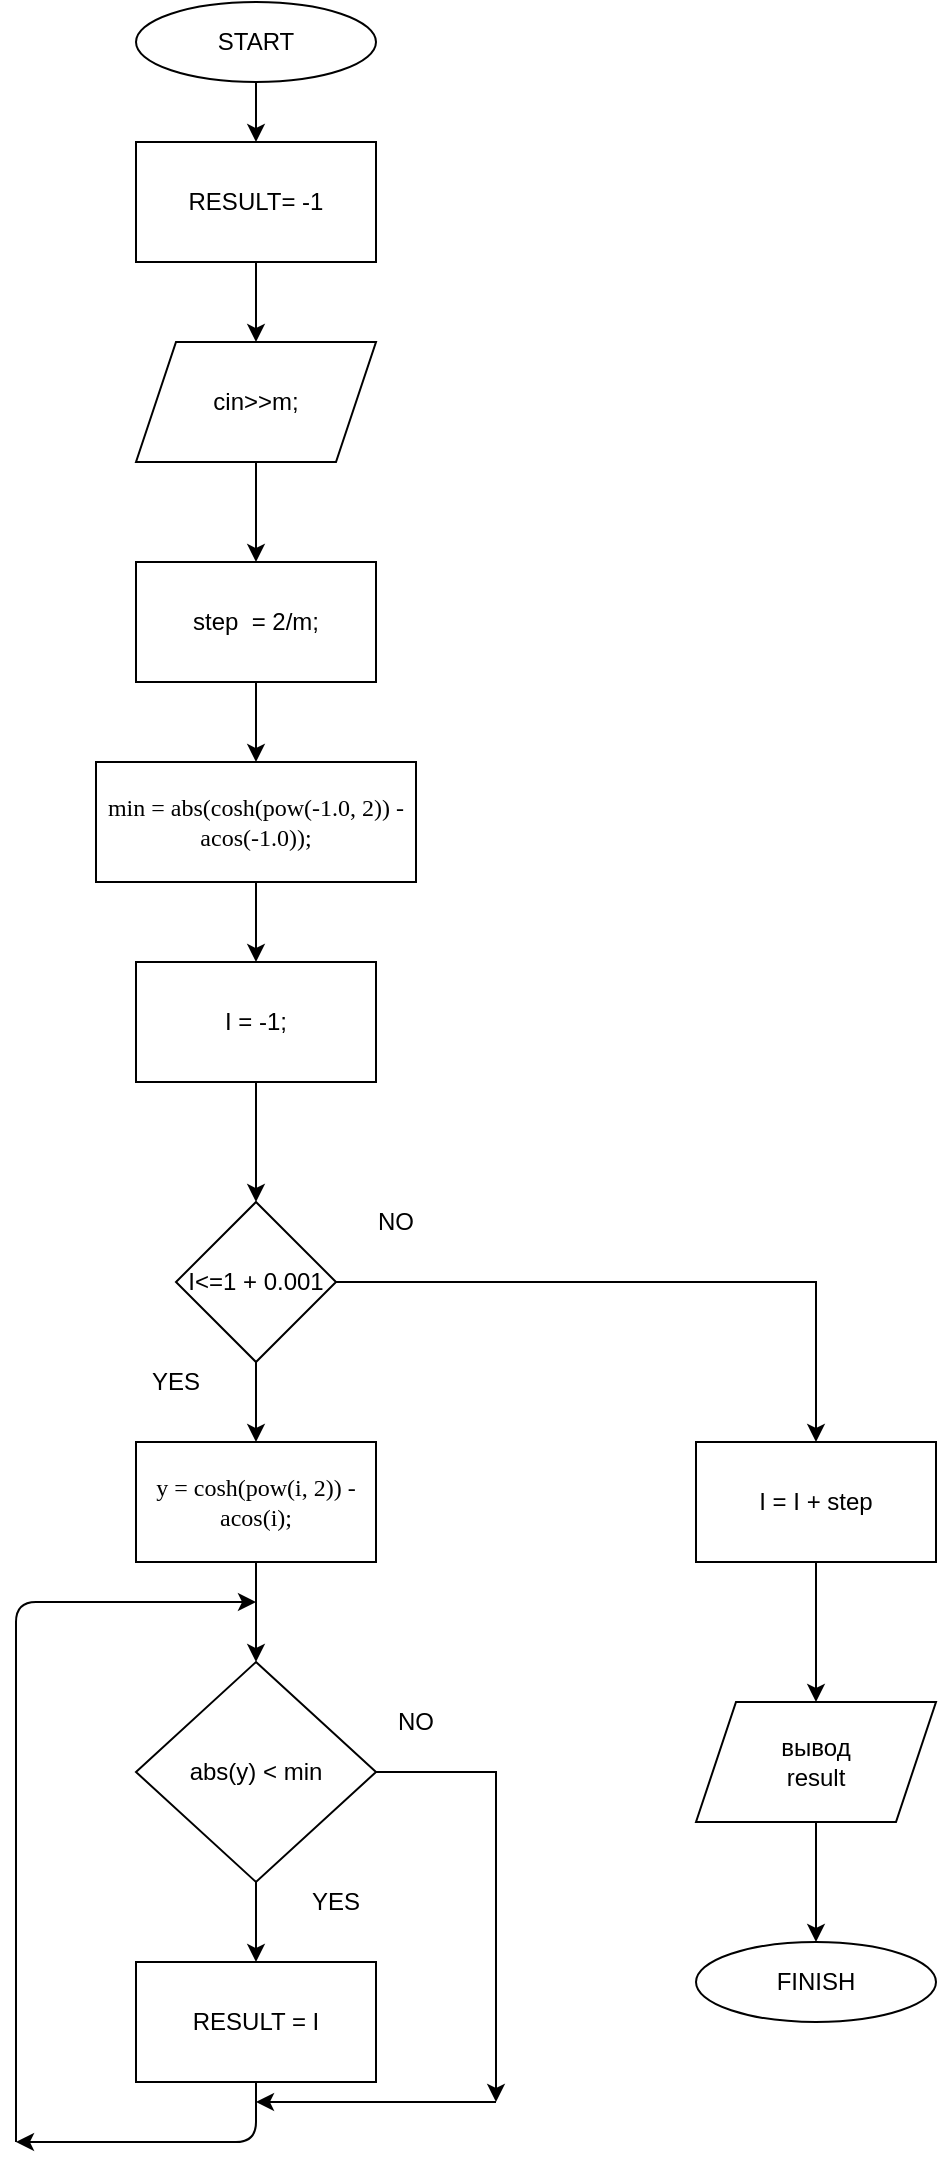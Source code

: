 <mxfile version="13.7.5" type="device"><diagram id="rnnl2Am21zeeeOKlTa71" name="Page-1"><mxGraphModel dx="788" dy="953" grid="1" gridSize="10" guides="1" tooltips="1" connect="1" arrows="1" fold="1" page="1" pageScale="1" pageWidth="2339" pageHeight="3300" math="0" shadow="0"><root><mxCell id="0"/><mxCell id="1" parent="0"/><mxCell id="A2WDUR_BsK6JxX02Oism-18" style="edgeStyle=orthogonalEdgeStyle;rounded=0;orthogonalLoop=1;jettySize=auto;html=1;entryX=0.5;entryY=0;entryDx=0;entryDy=0;" edge="1" parent="1" source="A2WDUR_BsK6JxX02Oism-19" target="A2WDUR_BsK6JxX02Oism-21"><mxGeometry relative="1" as="geometry"/></mxCell><mxCell id="A2WDUR_BsK6JxX02Oism-19" value="START" style="ellipse;whiteSpace=wrap;html=1;" vertex="1" parent="1"><mxGeometry x="250" y="130" width="120" height="40" as="geometry"/></mxCell><mxCell id="A2WDUR_BsK6JxX02Oism-20" style="edgeStyle=orthogonalEdgeStyle;rounded=0;orthogonalLoop=1;jettySize=auto;html=1;" edge="1" parent="1" source="A2WDUR_BsK6JxX02Oism-21" target="A2WDUR_BsK6JxX02Oism-23"><mxGeometry relative="1" as="geometry"/></mxCell><mxCell id="A2WDUR_BsK6JxX02Oism-21" value="RESULT= -1" style="rounded=0;whiteSpace=wrap;html=1;" vertex="1" parent="1"><mxGeometry x="250" y="200" width="120" height="60" as="geometry"/></mxCell><mxCell id="A2WDUR_BsK6JxX02Oism-22" style="edgeStyle=orthogonalEdgeStyle;rounded=0;orthogonalLoop=1;jettySize=auto;html=1;entryX=0.5;entryY=0;entryDx=0;entryDy=0;" edge="1" parent="1" source="A2WDUR_BsK6JxX02Oism-23" target="A2WDUR_BsK6JxX02Oism-25"><mxGeometry relative="1" as="geometry"/></mxCell><mxCell id="A2WDUR_BsK6JxX02Oism-23" value="cin&amp;gt;&amp;gt;m;" style="shape=parallelogram;perimeter=parallelogramPerimeter;whiteSpace=wrap;html=1;fixedSize=1;" vertex="1" parent="1"><mxGeometry x="250" y="300" width="120" height="60" as="geometry"/></mxCell><mxCell id="A2WDUR_BsK6JxX02Oism-24" style="edgeStyle=orthogonalEdgeStyle;rounded=0;orthogonalLoop=1;jettySize=auto;html=1;entryX=0.5;entryY=0;entryDx=0;entryDy=0;" edge="1" parent="1" source="A2WDUR_BsK6JxX02Oism-25" target="A2WDUR_BsK6JxX02Oism-27"><mxGeometry relative="1" as="geometry"/></mxCell><mxCell id="A2WDUR_BsK6JxX02Oism-25" value="step &amp;nbsp;= 2/m;" style="rounded=0;whiteSpace=wrap;html=1;" vertex="1" parent="1"><mxGeometry x="250" y="410" width="120" height="60" as="geometry"/></mxCell><mxCell id="A2WDUR_BsK6JxX02Oism-26" style="edgeStyle=orthogonalEdgeStyle;rounded=0;orthogonalLoop=1;jettySize=auto;html=1;entryX=0.5;entryY=0;entryDx=0;entryDy=0;" edge="1" parent="1" source="A2WDUR_BsK6JxX02Oism-27" target="A2WDUR_BsK6JxX02Oism-29"><mxGeometry relative="1" as="geometry"/></mxCell><mxCell id="A2WDUR_BsK6JxX02Oism-27" value="&lt;p style=&quot;margin: 0px; font-stretch: normal; line-height: normal; font-family: menlo;&quot;&gt;min = &lt;span style=&quot;&quot;&gt;abs&lt;/span&gt;(&lt;span style=&quot;&quot;&gt;cosh&lt;/span&gt;(&lt;span style=&quot;&quot;&gt;pow&lt;/span&gt;(-&lt;span style=&quot;&quot;&gt;1.0&lt;/span&gt;, &lt;span style=&quot;&quot;&gt;2&lt;/span&gt;)) - &lt;span style=&quot;&quot;&gt;acos&lt;/span&gt;(-&lt;span style=&quot;&quot;&gt;1.0&lt;/span&gt;));&lt;/p&gt;" style="rounded=0;whiteSpace=wrap;html=1;labelBackgroundColor=none;" vertex="1" parent="1"><mxGeometry x="230" y="510" width="160" height="60" as="geometry"/></mxCell><mxCell id="A2WDUR_BsK6JxX02Oism-28" style="edgeStyle=orthogonalEdgeStyle;rounded=0;orthogonalLoop=1;jettySize=auto;html=1;entryX=0.5;entryY=0;entryDx=0;entryDy=0;" edge="1" parent="1" source="A2WDUR_BsK6JxX02Oism-29" target="A2WDUR_BsK6JxX02Oism-32"><mxGeometry relative="1" as="geometry"/></mxCell><mxCell id="A2WDUR_BsK6JxX02Oism-29" value="I = -1;" style="rounded=0;whiteSpace=wrap;html=1;" vertex="1" parent="1"><mxGeometry x="250" y="610" width="120" height="60" as="geometry"/></mxCell><mxCell id="A2WDUR_BsK6JxX02Oism-31" style="edgeStyle=orthogonalEdgeStyle;rounded=0;orthogonalLoop=1;jettySize=auto;html=1;entryX=0.5;entryY=0;entryDx=0;entryDy=0;" edge="1" parent="1" source="A2WDUR_BsK6JxX02Oism-32" target="A2WDUR_BsK6JxX02Oism-36"><mxGeometry relative="1" as="geometry"/></mxCell><mxCell id="A2WDUR_BsK6JxX02Oism-52" style="edgeStyle=orthogonalEdgeStyle;rounded=0;orthogonalLoop=1;jettySize=auto;html=1;entryX=0.5;entryY=0;entryDx=0;entryDy=0;" edge="1" parent="1" source="A2WDUR_BsK6JxX02Oism-32" target="A2WDUR_BsK6JxX02Oism-49"><mxGeometry relative="1" as="geometry"/></mxCell><mxCell id="A2WDUR_BsK6JxX02Oism-32" value="I&amp;lt;=1 + 0.001" style="rhombus;whiteSpace=wrap;html=1;" vertex="1" parent="1"><mxGeometry x="270" y="730" width="80" height="80" as="geometry"/></mxCell><mxCell id="A2WDUR_BsK6JxX02Oism-33" value="NO" style="text;html=1;strokeColor=none;fillColor=none;align=center;verticalAlign=middle;whiteSpace=wrap;rounded=0;" vertex="1" parent="1"><mxGeometry x="360" y="730" width="40" height="20" as="geometry"/></mxCell><mxCell id="A2WDUR_BsK6JxX02Oism-34" value="YES" style="text;html=1;strokeColor=none;fillColor=none;align=center;verticalAlign=middle;whiteSpace=wrap;rounded=0;" vertex="1" parent="1"><mxGeometry x="250" y="810" width="40" height="20" as="geometry"/></mxCell><mxCell id="A2WDUR_BsK6JxX02Oism-35" style="edgeStyle=orthogonalEdgeStyle;rounded=0;orthogonalLoop=1;jettySize=auto;html=1;entryX=0.5;entryY=0;entryDx=0;entryDy=0;" edge="1" parent="1" source="A2WDUR_BsK6JxX02Oism-36" target="A2WDUR_BsK6JxX02Oism-42"><mxGeometry relative="1" as="geometry"/></mxCell><mxCell id="A2WDUR_BsK6JxX02Oism-36" value="&lt;p style=&quot;margin: 0px; font-stretch: normal; line-height: normal; font-family: menlo;&quot;&gt;y = &lt;span style=&quot;&quot;&gt;cosh&lt;/span&gt;(&lt;span style=&quot;&quot;&gt;pow&lt;/span&gt;(i, &lt;span style=&quot;&quot;&gt;2&lt;/span&gt;)) - &lt;span style=&quot;&quot;&gt;acos&lt;/span&gt;(i);&lt;/p&gt;" style="rounded=0;whiteSpace=wrap;html=1;labelBackgroundColor=none;" vertex="1" parent="1"><mxGeometry x="250" y="850" width="120" height="60" as="geometry"/></mxCell><mxCell id="A2WDUR_BsK6JxX02Oism-37" style="edgeStyle=orthogonalEdgeStyle;rounded=0;orthogonalLoop=1;jettySize=auto;html=1;" edge="1" parent="1" source="A2WDUR_BsK6JxX02Oism-38" target="A2WDUR_BsK6JxX02Oism-39"><mxGeometry relative="1" as="geometry"/></mxCell><mxCell id="A2WDUR_BsK6JxX02Oism-38" value="вывод&lt;br&gt;result" style="shape=parallelogram;perimeter=parallelogramPerimeter;whiteSpace=wrap;html=1;fixedSize=1;" vertex="1" parent="1"><mxGeometry x="530" y="980" width="120" height="60" as="geometry"/></mxCell><mxCell id="A2WDUR_BsK6JxX02Oism-39" value="FINISH" style="ellipse;whiteSpace=wrap;html=1;" vertex="1" parent="1"><mxGeometry x="530" y="1100" width="120" height="40" as="geometry"/></mxCell><mxCell id="A2WDUR_BsK6JxX02Oism-40" style="edgeStyle=orthogonalEdgeStyle;rounded=0;orthogonalLoop=1;jettySize=auto;html=1;" edge="1" parent="1" source="A2WDUR_BsK6JxX02Oism-42"><mxGeometry relative="1" as="geometry"><mxPoint x="430" y="1180" as="targetPoint"/><Array as="points"><mxPoint x="430" y="1015.0"/></Array></mxGeometry></mxCell><mxCell id="A2WDUR_BsK6JxX02Oism-41" style="edgeStyle=orthogonalEdgeStyle;rounded=0;orthogonalLoop=1;jettySize=auto;html=1;" edge="1" parent="1" source="A2WDUR_BsK6JxX02Oism-42"><mxGeometry relative="1" as="geometry"><mxPoint x="310" y="1110.0" as="targetPoint"/></mxGeometry></mxCell><mxCell id="A2WDUR_BsK6JxX02Oism-42" value="abs(y) &amp;lt; min" style="rhombus;whiteSpace=wrap;html=1;" vertex="1" parent="1"><mxGeometry x="250" y="960" width="120" height="110" as="geometry"/></mxCell><mxCell id="A2WDUR_BsK6JxX02Oism-43" value="NO" style="text;html=1;strokeColor=none;fillColor=none;align=center;verticalAlign=middle;whiteSpace=wrap;rounded=0;" vertex="1" parent="1"><mxGeometry x="370" y="980" width="40" height="20" as="geometry"/></mxCell><mxCell id="A2WDUR_BsK6JxX02Oism-44" value="YES" style="text;html=1;strokeColor=none;fillColor=none;align=center;verticalAlign=middle;whiteSpace=wrap;rounded=0;" vertex="1" parent="1"><mxGeometry x="330" y="1070" width="40" height="20" as="geometry"/></mxCell><mxCell id="A2WDUR_BsK6JxX02Oism-45" value="RESULT = I" style="rounded=0;whiteSpace=wrap;html=1;" vertex="1" parent="1"><mxGeometry x="250" y="1110" width="120" height="60" as="geometry"/></mxCell><mxCell id="A2WDUR_BsK6JxX02Oism-46" value="" style="endArrow=classic;html=1;exitX=0.5;exitY=1;exitDx=0;exitDy=0;" edge="1" parent="1" source="A2WDUR_BsK6JxX02Oism-45"><mxGeometry width="50" height="50" relative="1" as="geometry"><mxPoint x="310" y="1200" as="sourcePoint"/><mxPoint x="190" y="1200" as="targetPoint"/><Array as="points"><mxPoint x="310" y="1200"/></Array></mxGeometry></mxCell><mxCell id="A2WDUR_BsK6JxX02Oism-47" value="" style="endArrow=classic;html=1;" edge="1" parent="1"><mxGeometry width="50" height="50" relative="1" as="geometry"><mxPoint x="430" y="1180" as="sourcePoint"/><mxPoint x="310" y="1180" as="targetPoint"/></mxGeometry></mxCell><mxCell id="A2WDUR_BsK6JxX02Oism-48" value="" style="endArrow=classic;html=1;" edge="1" parent="1"><mxGeometry width="50" height="50" relative="1" as="geometry"><mxPoint x="190" y="1200" as="sourcePoint"/><mxPoint x="310" y="930" as="targetPoint"/><Array as="points"><mxPoint x="190" y="930"/></Array></mxGeometry></mxCell><mxCell id="A2WDUR_BsK6JxX02Oism-50" style="edgeStyle=orthogonalEdgeStyle;rounded=0;orthogonalLoop=1;jettySize=auto;html=1;entryX=0.5;entryY=0;entryDx=0;entryDy=0;" edge="1" parent="1" source="A2WDUR_BsK6JxX02Oism-49" target="A2WDUR_BsK6JxX02Oism-38"><mxGeometry relative="1" as="geometry"/></mxCell><mxCell id="A2WDUR_BsK6JxX02Oism-49" value="I = I + step" style="rounded=0;whiteSpace=wrap;html=1;" vertex="1" parent="1"><mxGeometry x="530" y="850" width="120" height="60" as="geometry"/></mxCell></root></mxGraphModel></diagram></mxfile>
